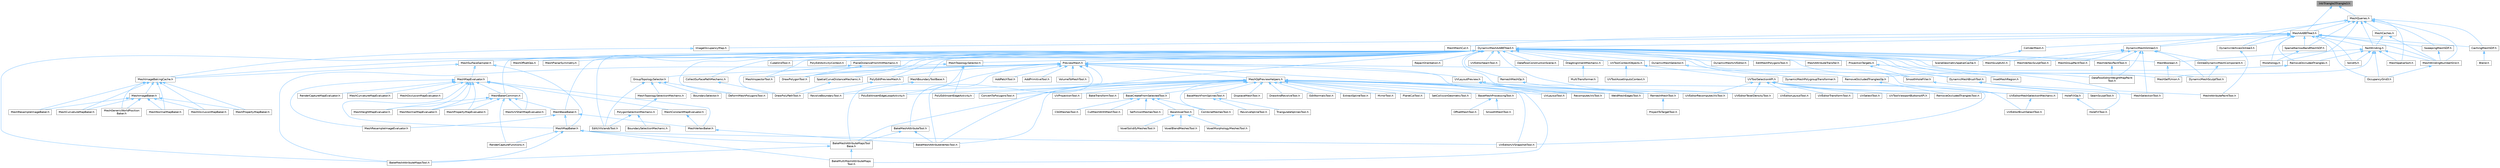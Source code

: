 digraph "IntrTriangle3Triangle3.h"
{
 // INTERACTIVE_SVG=YES
 // LATEX_PDF_SIZE
  bgcolor="transparent";
  edge [fontname=Helvetica,fontsize=10,labelfontname=Helvetica,labelfontsize=10];
  node [fontname=Helvetica,fontsize=10,shape=box,height=0.2,width=0.4];
  Node1 [id="Node000001",label="IntrTriangle3Triangle3.h",height=0.2,width=0.4,color="gray40", fillcolor="grey60", style="filled", fontcolor="black",tooltip=" "];
  Node1 -> Node2 [id="edge1_Node000001_Node000002",dir="back",color="steelblue1",style="solid",tooltip=" "];
  Node2 [id="Node000002",label="MeshAABBTree3.h",height=0.2,width=0.4,color="grey40", fillcolor="white", style="filled",URL="$d8/d90/MeshAABBTree3_8h.html",tooltip=" "];
  Node2 -> Node3 [id="edge2_Node000002_Node000003",dir="back",color="steelblue1",style="solid",tooltip=" "];
  Node3 [id="Node000003",label="CachingMeshSDF.h",height=0.2,width=0.4,color="grey40", fillcolor="white", style="filled",URL="$d3/de9/CachingMeshSDF_8h.html",tooltip=" "];
  Node3 -> Node4 [id="edge3_Node000003_Node000004",dir="back",color="steelblue1",style="solid",tooltip=" "];
  Node4 [id="Node000004",label="Blend.h",height=0.2,width=0.4,color="grey40", fillcolor="white", style="filled",URL="$d4/d80/Blend_8h.html",tooltip=" "];
  Node2 -> Node5 [id="edge4_Node000002_Node000005",dir="back",color="steelblue1",style="solid",tooltip=" "];
  Node5 [id="Node000005",label="ColliderMesh.h",height=0.2,width=0.4,color="grey40", fillcolor="white", style="filled",URL="$d8/d3c/ColliderMesh_8h.html",tooltip=" "];
  Node5 -> Node6 [id="edge5_Node000005_Node000006",dir="back",color="steelblue1",style="solid",tooltip=" "];
  Node6 [id="Node000006",label="SceneGeometrySpatialCache.h",height=0.2,width=0.4,color="grey40", fillcolor="white", style="filled",URL="$d6/d6f/SceneGeometrySpatialCache_8h.html",tooltip=" "];
  Node2 -> Node7 [id="edge6_Node000002_Node000007",dir="back",color="steelblue1",style="solid",tooltip=" "];
  Node7 [id="Node000007",label="DynamicMeshAABBTree3.h",height=0.2,width=0.4,color="grey40", fillcolor="white", style="filled",URL="$d5/d0d/DynamicMeshAABBTree3_8h.html",tooltip=" "];
  Node7 -> Node8 [id="edge7_Node000007_Node000008",dir="back",color="steelblue1",style="solid",tooltip=" "];
  Node8 [id="Node000008",label="BakeMeshAttributeMapsTool.h",height=0.2,width=0.4,color="grey40", fillcolor="white", style="filled",URL="$d8/d14/BakeMeshAttributeMapsTool_8h.html",tooltip=" "];
  Node7 -> Node9 [id="edge8_Node000007_Node000009",dir="back",color="steelblue1",style="solid",tooltip=" "];
  Node9 [id="Node000009",label="BakeMeshAttributeVertexTool.h",height=0.2,width=0.4,color="grey40", fillcolor="white", style="filled",URL="$d6/d76/BakeMeshAttributeVertexTool_8h.html",tooltip=" "];
  Node7 -> Node10 [id="edge9_Node000007_Node000010",dir="back",color="steelblue1",style="solid",tooltip=" "];
  Node10 [id="Node000010",label="CollectSurfacePathMechanic.h",height=0.2,width=0.4,color="grey40", fillcolor="white", style="filled",URL="$d5/dd0/CollectSurfacePathMechanic_8h.html",tooltip=" "];
  Node10 -> Node11 [id="edge10_Node000010_Node000011",dir="back",color="steelblue1",style="solid",tooltip=" "];
  Node11 [id="Node000011",label="DrawPolyPathTool.h",height=0.2,width=0.4,color="grey40", fillcolor="white", style="filled",URL="$dc/d3e/DrawPolyPathTool_8h.html",tooltip=" "];
  Node7 -> Node12 [id="edge11_Node000007_Node000012",dir="back",color="steelblue1",style="solid",tooltip=" "];
  Node12 [id="Node000012",label="CubeGridTool.h",height=0.2,width=0.4,color="grey40", fillcolor="white", style="filled",URL="$d3/d38/CubeGridTool_8h.html",tooltip=" "];
  Node7 -> Node13 [id="edge12_Node000007_Node000013",dir="back",color="steelblue1",style="solid",tooltip=" "];
  Node13 [id="Node000013",label="DataflowConstructionScene.h",height=0.2,width=0.4,color="grey40", fillcolor="white", style="filled",URL="$d7/d24/DataflowConstructionScene_8h.html",tooltip=" "];
  Node7 -> Node14 [id="edge13_Node000007_Node000014",dir="back",color="steelblue1",style="solid",tooltip=" "];
  Node14 [id="Node000014",label="DataflowEditorWeightMapPaint\lTool.h",height=0.2,width=0.4,color="grey40", fillcolor="white", style="filled",URL="$db/d46/DataflowEditorWeightMapPaintTool_8h.html",tooltip=" "];
  Node7 -> Node15 [id="edge14_Node000007_Node000015",dir="back",color="steelblue1",style="solid",tooltip=" "];
  Node15 [id="Node000015",label="DeformMeshPolygonsTool.h",height=0.2,width=0.4,color="grey40", fillcolor="white", style="filled",URL="$db/d72/DeformMeshPolygonsTool_8h.html",tooltip=" "];
  Node7 -> Node16 [id="edge15_Node000007_Node000016",dir="back",color="steelblue1",style="solid",tooltip=" "];
  Node16 [id="Node000016",label="DragAlignmentMechanic.h",height=0.2,width=0.4,color="grey40", fillcolor="white", style="filled",URL="$d1/d74/DragAlignmentMechanic_8h.html",tooltip=" "];
  Node16 -> Node17 [id="edge16_Node000016_Node000017",dir="back",color="steelblue1",style="solid",tooltip=" "];
  Node17 [id="Node000017",label="MultiTransformer.h",height=0.2,width=0.4,color="grey40", fillcolor="white", style="filled",URL="$d1/d6f/MultiTransformer_8h.html",tooltip=" "];
  Node7 -> Node18 [id="edge17_Node000007_Node000018",dir="back",color="steelblue1",style="solid",tooltip=" "];
  Node18 [id="Node000018",label="DrawPolygonTool.h",height=0.2,width=0.4,color="grey40", fillcolor="white", style="filled",URL="$d0/d15/DrawPolygonTool_8h.html",tooltip=" "];
  Node7 -> Node19 [id="edge18_Node000007_Node000019",dir="back",color="steelblue1",style="solid",tooltip=" "];
  Node19 [id="Node000019",label="DynamicMeshBrushTool.h",height=0.2,width=0.4,color="grey40", fillcolor="white", style="filled",URL="$da/d04/DynamicMeshBrushTool_8h.html",tooltip=" "];
  Node19 -> Node20 [id="edge19_Node000019_Node000020",dir="back",color="steelblue1",style="solid",tooltip=" "];
  Node20 [id="Node000020",label="MeshAttributePaintTool.h",height=0.2,width=0.4,color="grey40", fillcolor="white", style="filled",URL="$d3/d29/MeshAttributePaintTool_8h.html",tooltip=" "];
  Node19 -> Node21 [id="edge20_Node000019_Node000021",dir="back",color="steelblue1",style="solid",tooltip=" "];
  Node21 [id="Node000021",label="MeshSelectionTool.h",height=0.2,width=0.4,color="grey40", fillcolor="white", style="filled",URL="$d8/d80/MeshSelectionTool_8h.html",tooltip=" "];
  Node19 -> Node22 [id="edge21_Node000019_Node000022",dir="back",color="steelblue1",style="solid",tooltip=" "];
  Node22 [id="Node000022",label="SeamSculptTool.h",height=0.2,width=0.4,color="grey40", fillcolor="white", style="filled",URL="$d1/d31/SeamSculptTool_8h.html",tooltip=" "];
  Node7 -> Node23 [id="edge22_Node000007_Node000023",dir="back",color="steelblue1",style="solid",tooltip=" "];
  Node23 [id="Node000023",label="DynamicMeshSculptTool.h",height=0.2,width=0.4,color="grey40", fillcolor="white", style="filled",URL="$d6/d16/DynamicMeshSculptTool_8h.html",tooltip=" "];
  Node7 -> Node24 [id="edge23_Node000007_Node000024",dir="back",color="steelblue1",style="solid",tooltip=" "];
  Node24 [id="Node000024",label="DynamicMeshSelector.h",height=0.2,width=0.4,color="grey40", fillcolor="white", style="filled",URL="$dc/d01/DynamicMeshSelector_8h.html",tooltip=" "];
  Node24 -> Node25 [id="edge24_Node000024_Node000025",dir="back",color="steelblue1",style="solid",tooltip=" "];
  Node25 [id="Node000025",label="DynamicMeshPolygroupTransformer.h",height=0.2,width=0.4,color="grey40", fillcolor="white", style="filled",URL="$dc/db2/DynamicMeshPolygroupTransformer_8h.html",tooltip=" "];
  Node7 -> Node26 [id="edge25_Node000007_Node000026",dir="back",color="steelblue1",style="solid",tooltip=" "];
  Node26 [id="Node000026",label="DynamicMeshUVEditor.h",height=0.2,width=0.4,color="grey40", fillcolor="white", style="filled",URL="$d9/d1e/DynamicMeshUVEditor_8h.html",tooltip=" "];
  Node7 -> Node27 [id="edge26_Node000007_Node000027",dir="back",color="steelblue1",style="solid",tooltip=" "];
  Node27 [id="Node000027",label="EditMeshPolygonsTool.h",height=0.2,width=0.4,color="grey40", fillcolor="white", style="filled",URL="$d5/d72/EditMeshPolygonsTool_8h.html",tooltip=" "];
  Node7 -> Node28 [id="edge27_Node000007_Node000028",dir="back",color="steelblue1",style="solid",tooltip=" "];
  Node28 [id="Node000028",label="EditUVIslandsTool.h",height=0.2,width=0.4,color="grey40", fillcolor="white", style="filled",URL="$d0/de4/EditUVIslandsTool_8h.html",tooltip=" "];
  Node7 -> Node29 [id="edge28_Node000007_Node000029",dir="back",color="steelblue1",style="solid",tooltip=" "];
  Node29 [id="Node000029",label="HoleFillTool.h",height=0.2,width=0.4,color="grey40", fillcolor="white", style="filled",URL="$da/d02/HoleFillTool_8h.html",tooltip=" "];
  Node7 -> Node30 [id="edge29_Node000007_Node000030",dir="back",color="steelblue1",style="solid",tooltip=" "];
  Node30 [id="Node000030",label="MeshAttributeTransfer.h",height=0.2,width=0.4,color="grey40", fillcolor="white", style="filled",URL="$dc/d1c/MeshAttributeTransfer_8h.html",tooltip=" "];
  Node7 -> Node31 [id="edge30_Node000007_Node000031",dir="back",color="steelblue1",style="solid",tooltip=" "];
  Node31 [id="Node000031",label="MeshBakerCommon.h",height=0.2,width=0.4,color="grey40", fillcolor="white", style="filled",URL="$d9/d92/MeshBakerCommon_8h.html",tooltip=" "];
  Node31 -> Node32 [id="edge31_Node000031_Node000032",dir="back",color="steelblue1",style="solid",tooltip=" "];
  Node32 [id="Node000032",label="MeshBaseBaker.h",height=0.2,width=0.4,color="grey40", fillcolor="white", style="filled",URL="$d7/ddc/MeshBaseBaker_8h.html",tooltip=" "];
  Node32 -> Node33 [id="edge32_Node000032_Node000033",dir="back",color="steelblue1",style="solid",tooltip=" "];
  Node33 [id="Node000033",label="MeshMapBaker.h",height=0.2,width=0.4,color="grey40", fillcolor="white", style="filled",URL="$d5/d05/MeshMapBaker_8h.html",tooltip=" "];
  Node33 -> Node8 [id="edge33_Node000033_Node000008",dir="back",color="steelblue1",style="solid",tooltip=" "];
  Node33 -> Node34 [id="edge34_Node000033_Node000034",dir="back",color="steelblue1",style="solid",tooltip=" "];
  Node34 [id="Node000034",label="BakeMeshAttributeMapsTool\lBase.h",height=0.2,width=0.4,color="grey40", fillcolor="white", style="filled",URL="$dc/d68/BakeMeshAttributeMapsToolBase_8h.html",tooltip=" "];
  Node34 -> Node8 [id="edge35_Node000034_Node000008",dir="back",color="steelblue1",style="solid",tooltip=" "];
  Node34 -> Node35 [id="edge36_Node000034_Node000035",dir="back",color="steelblue1",style="solid",tooltip=" "];
  Node35 [id="Node000035",label="BakeMultiMeshAttributeMaps\lTool.h",height=0.2,width=0.4,color="grey40", fillcolor="white", style="filled",URL="$d7/d65/BakeMultiMeshAttributeMapsTool_8h.html",tooltip=" "];
  Node33 -> Node35 [id="edge37_Node000033_Node000035",dir="back",color="steelblue1",style="solid",tooltip=" "];
  Node33 -> Node36 [id="edge38_Node000033_Node000036",dir="back",color="steelblue1",style="solid",tooltip=" "];
  Node36 [id="Node000036",label="RenderCaptureFunctions.h",height=0.2,width=0.4,color="grey40", fillcolor="white", style="filled",URL="$d3/dc6/RenderCaptureFunctions_8h.html",tooltip=" "];
  Node33 -> Node37 [id="edge39_Node000033_Node000037",dir="back",color="steelblue1",style="solid",tooltip=" "];
  Node37 [id="Node000037",label="UVEditorUVSnapshotTool.h",height=0.2,width=0.4,color="grey40", fillcolor="white", style="filled",URL="$d4/dd6/UVEditorUVSnapshotTool_8h.html",tooltip=" "];
  Node32 -> Node38 [id="edge40_Node000032_Node000038",dir="back",color="steelblue1",style="solid",tooltip=" "];
  Node38 [id="Node000038",label="MeshResampleImageEvaluator.h",height=0.2,width=0.4,color="grey40", fillcolor="white", style="filled",URL="$df/de3/MeshResampleImageEvaluator_8h.html",tooltip=" "];
  Node32 -> Node39 [id="edge41_Node000032_Node000039",dir="back",color="steelblue1",style="solid",tooltip=" "];
  Node39 [id="Node000039",label="MeshVertexBaker.h",height=0.2,width=0.4,color="grey40", fillcolor="white", style="filled",URL="$df/d96/MeshVertexBaker_8h.html",tooltip=" "];
  Node39 -> Node9 [id="edge42_Node000039_Node000009",dir="back",color="steelblue1",style="solid",tooltip=" "];
  Node31 -> Node40 [id="edge43_Node000031_Node000040",dir="back",color="steelblue1",style="solid",tooltip=" "];
  Node40 [id="Node000040",label="MeshHeightMapEvaluator.h",height=0.2,width=0.4,color="grey40", fillcolor="white", style="filled",URL="$df/d45/MeshHeightMapEvaluator_8h.html",tooltip=" "];
  Node31 -> Node41 [id="edge44_Node000031_Node000041",dir="back",color="steelblue1",style="solid",tooltip=" "];
  Node41 [id="Node000041",label="MeshNormalMapEvaluator.h",height=0.2,width=0.4,color="grey40", fillcolor="white", style="filled",URL="$da/d03/MeshNormalMapEvaluator_8h.html",tooltip=" "];
  Node31 -> Node42 [id="edge45_Node000031_Node000042",dir="back",color="steelblue1",style="solid",tooltip=" "];
  Node42 [id="Node000042",label="MeshPropertyMapEvaluator.h",height=0.2,width=0.4,color="grey40", fillcolor="white", style="filled",URL="$d5/d6f/MeshPropertyMapEvaluator_8h.html",tooltip=" "];
  Node31 -> Node43 [id="edge46_Node000031_Node000043",dir="back",color="steelblue1",style="solid",tooltip=" "];
  Node43 [id="Node000043",label="MeshUVShellMapEvaluator.h",height=0.2,width=0.4,color="grey40", fillcolor="white", style="filled",URL="$da/d27/MeshUVShellMapEvaluator_8h.html",tooltip=" "];
  Node31 -> Node36 [id="edge47_Node000031_Node000036",dir="back",color="steelblue1",style="solid",tooltip=" "];
  Node7 -> Node32 [id="edge48_Node000007_Node000032",dir="back",color="steelblue1",style="solid",tooltip=" "];
  Node7 -> Node44 [id="edge49_Node000007_Node000044",dir="back",color="steelblue1",style="solid",tooltip=" "];
  Node44 [id="Node000044",label="MeshBoolean.h",height=0.2,width=0.4,color="grey40", fillcolor="white", style="filled",URL="$dc/d24/MeshBoolean_8h.html",tooltip=" "];
  Node44 -> Node45 [id="edge50_Node000044_Node000045",dir="back",color="steelblue1",style="solid",tooltip=" "];
  Node45 [id="Node000045",label="MeshSelfUnion.h",height=0.2,width=0.4,color="grey40", fillcolor="white", style="filled",URL="$d0/d5f/MeshSelfUnion_8h.html",tooltip=" "];
  Node7 -> Node46 [id="edge51_Node000007_Node000046",dir="back",color="steelblue1",style="solid",tooltip=" "];
  Node46 [id="Node000046",label="MeshBoundaryToolBase.h",height=0.2,width=0.4,color="grey40", fillcolor="white", style="filled",URL="$dd/da3/MeshBoundaryToolBase_8h.html",tooltip=" "];
  Node46 -> Node47 [id="edge52_Node000046_Node000047",dir="back",color="steelblue1",style="solid",tooltip=" "];
  Node47 [id="Node000047",label="RevolveBoundaryTool.h",height=0.2,width=0.4,color="grey40", fillcolor="white", style="filled",URL="$da/dce/RevolveBoundaryTool_8h.html",tooltip=" "];
  Node7 -> Node48 [id="edge53_Node000007_Node000048",dir="back",color="steelblue1",style="solid",tooltip=" "];
  Node48 [id="Node000048",label="MeshGroupPaintTool.h",height=0.2,width=0.4,color="grey40", fillcolor="white", style="filled",URL="$dd/d04/MeshGroupPaintTool_8h.html",tooltip=" "];
  Node7 -> Node49 [id="edge54_Node000007_Node000049",dir="back",color="steelblue1",style="solid",tooltip=" "];
  Node49 [id="Node000049",label="MeshImageBakingCache.h",height=0.2,width=0.4,color="grey40", fillcolor="white", style="filled",URL="$dd/d09/MeshImageBakingCache_8h.html",tooltip=" "];
  Node49 -> Node50 [id="edge55_Node000049_Node000050",dir="back",color="steelblue1",style="solid",tooltip=" "];
  Node50 [id="Node000050",label="MeshCurvatureMapBaker.h",height=0.2,width=0.4,color="grey40", fillcolor="white", style="filled",URL="$d8/ddd/MeshCurvatureMapBaker_8h.html",tooltip=" "];
  Node49 -> Node51 [id="edge56_Node000049_Node000051",dir="back",color="steelblue1",style="solid",tooltip=" "];
  Node51 [id="Node000051",label="MeshGenericWorldPosition\lBaker.h",height=0.2,width=0.4,color="grey40", fillcolor="white", style="filled",URL="$df/d9a/MeshGenericWorldPositionBaker_8h.html",tooltip=" "];
  Node49 -> Node52 [id="edge57_Node000049_Node000052",dir="back",color="steelblue1",style="solid",tooltip=" "];
  Node52 [id="Node000052",label="MeshImageBaker.h",height=0.2,width=0.4,color="grey40", fillcolor="white", style="filled",URL="$df/d35/MeshImageBaker_8h.html",tooltip=" "];
  Node52 -> Node50 [id="edge58_Node000052_Node000050",dir="back",color="steelblue1",style="solid",tooltip=" "];
  Node52 -> Node51 [id="edge59_Node000052_Node000051",dir="back",color="steelblue1",style="solid",tooltip=" "];
  Node52 -> Node53 [id="edge60_Node000052_Node000053",dir="back",color="steelblue1",style="solid",tooltip=" "];
  Node53 [id="Node000053",label="MeshNormalMapBaker.h",height=0.2,width=0.4,color="grey40", fillcolor="white", style="filled",URL="$d5/dff/MeshNormalMapBaker_8h.html",tooltip=" "];
  Node52 -> Node54 [id="edge61_Node000052_Node000054",dir="back",color="steelblue1",style="solid",tooltip=" "];
  Node54 [id="Node000054",label="MeshOcclusionMapBaker.h",height=0.2,width=0.4,color="grey40", fillcolor="white", style="filled",URL="$dd/d77/MeshOcclusionMapBaker_8h.html",tooltip=" "];
  Node52 -> Node55 [id="edge62_Node000052_Node000055",dir="back",color="steelblue1",style="solid",tooltip=" "];
  Node55 [id="Node000055",label="MeshPropertyMapBaker.h",height=0.2,width=0.4,color="grey40", fillcolor="white", style="filled",URL="$d1/dcf/MeshPropertyMapBaker_8h.html",tooltip=" "];
  Node52 -> Node56 [id="edge63_Node000052_Node000056",dir="back",color="steelblue1",style="solid",tooltip=" "];
  Node56 [id="Node000056",label="MeshResampleImageBaker.h",height=0.2,width=0.4,color="grey40", fillcolor="white", style="filled",URL="$d4/d00/MeshResampleImageBaker_8h.html",tooltip=" "];
  Node49 -> Node53 [id="edge64_Node000049_Node000053",dir="back",color="steelblue1",style="solid",tooltip=" "];
  Node49 -> Node54 [id="edge65_Node000049_Node000054",dir="back",color="steelblue1",style="solid",tooltip=" "];
  Node49 -> Node55 [id="edge66_Node000049_Node000055",dir="back",color="steelblue1",style="solid",tooltip=" "];
  Node49 -> Node56 [id="edge67_Node000049_Node000056",dir="back",color="steelblue1",style="solid",tooltip=" "];
  Node7 -> Node57 [id="edge68_Node000007_Node000057",dir="back",color="steelblue1",style="solid",tooltip=" "];
  Node57 [id="Node000057",label="MeshInspectorTool.h",height=0.2,width=0.4,color="grey40", fillcolor="white", style="filled",URL="$de/da1/MeshInspectorTool_8h.html",tooltip=" "];
  Node7 -> Node58 [id="edge69_Node000007_Node000058",dir="back",color="steelblue1",style="solid",tooltip=" "];
  Node58 [id="Node000058",label="MeshOffsetOps.h",height=0.2,width=0.4,color="grey40", fillcolor="white", style="filled",URL="$da/d6c/MeshOffsetOps_8h.html",tooltip=" "];
  Node7 -> Node59 [id="edge70_Node000007_Node000059",dir="back",color="steelblue1",style="solid",tooltip=" "];
  Node59 [id="Node000059",label="MeshPlanarSymmetry.h",height=0.2,width=0.4,color="grey40", fillcolor="white", style="filled",URL="$d7/d1d/MeshPlanarSymmetry_8h.html",tooltip=" "];
  Node7 -> Node60 [id="edge71_Node000007_Node000060",dir="back",color="steelblue1",style="solid",tooltip=" "];
  Node60 [id="Node000060",label="MeshSculptUtil.h",height=0.2,width=0.4,color="grey40", fillcolor="white", style="filled",URL="$dc/de1/MeshSculptUtil_8h.html",tooltip=" "];
  Node7 -> Node45 [id="edge72_Node000007_Node000045",dir="back",color="steelblue1",style="solid",tooltip=" "];
  Node7 -> Node61 [id="edge73_Node000007_Node000061",dir="back",color="steelblue1",style="solid",tooltip=" "];
  Node61 [id="Node000061",label="MeshSurfaceSampler.h",height=0.2,width=0.4,color="grey40", fillcolor="white", style="filled",URL="$de/d0c/MeshSurfaceSampler_8h.html",tooltip=" "];
  Node61 -> Node49 [id="edge74_Node000061_Node000049",dir="back",color="steelblue1",style="solid",tooltip=" "];
  Node61 -> Node33 [id="edge75_Node000061_Node000033",dir="back",color="steelblue1",style="solid",tooltip=" "];
  Node61 -> Node62 [id="edge76_Node000061_Node000062",dir="back",color="steelblue1",style="solid",tooltip=" "];
  Node62 [id="Node000062",label="MeshMapEvaluator.h",height=0.2,width=0.4,color="grey40", fillcolor="white", style="filled",URL="$d1/d1f/MeshMapEvaluator_8h.html",tooltip=" "];
  Node62 -> Node31 [id="edge77_Node000062_Node000031",dir="back",color="steelblue1",style="solid",tooltip=" "];
  Node62 -> Node63 [id="edge78_Node000062_Node000063",dir="back",color="steelblue1",style="solid",tooltip=" "];
  Node63 [id="Node000063",label="MeshConstantMapEvaluator.h",height=0.2,width=0.4,color="grey40", fillcolor="white", style="filled",URL="$dd/dfb/MeshConstantMapEvaluator_8h.html",tooltip=" "];
  Node63 -> Node39 [id="edge79_Node000063_Node000039",dir="back",color="steelblue1",style="solid",tooltip=" "];
  Node62 -> Node64 [id="edge80_Node000062_Node000064",dir="back",color="steelblue1",style="solid",tooltip=" "];
  Node64 [id="Node000064",label="MeshCurvatureMapEvaluator.h",height=0.2,width=0.4,color="grey40", fillcolor="white", style="filled",URL="$d6/dc0/MeshCurvatureMapEvaluator_8h.html",tooltip=" "];
  Node62 -> Node40 [id="edge81_Node000062_Node000040",dir="back",color="steelblue1",style="solid",tooltip=" "];
  Node62 -> Node33 [id="edge82_Node000062_Node000033",dir="back",color="steelblue1",style="solid",tooltip=" "];
  Node62 -> Node41 [id="edge83_Node000062_Node000041",dir="back",color="steelblue1",style="solid",tooltip=" "];
  Node62 -> Node65 [id="edge84_Node000062_Node000065",dir="back",color="steelblue1",style="solid",tooltip=" "];
  Node65 [id="Node000065",label="MeshOcclusionMapEvaluator.h",height=0.2,width=0.4,color="grey40", fillcolor="white", style="filled",URL="$d5/dc2/MeshOcclusionMapEvaluator_8h.html",tooltip=" "];
  Node62 -> Node42 [id="edge85_Node000062_Node000042",dir="back",color="steelblue1",style="solid",tooltip=" "];
  Node62 -> Node38 [id="edge86_Node000062_Node000038",dir="back",color="steelblue1",style="solid",tooltip=" "];
  Node62 -> Node43 [id="edge87_Node000062_Node000043",dir="back",color="steelblue1",style="solid",tooltip=" "];
  Node62 -> Node39 [id="edge88_Node000062_Node000039",dir="back",color="steelblue1",style="solid",tooltip=" "];
  Node62 -> Node66 [id="edge89_Node000062_Node000066",dir="back",color="steelblue1",style="solid",tooltip=" "];
  Node66 [id="Node000066",label="RenderCaptureMapEvaluator.h",height=0.2,width=0.4,color="grey40", fillcolor="white", style="filled",URL="$d0/d5c/RenderCaptureMapEvaluator_8h.html",tooltip=" "];
  Node7 -> Node67 [id="edge90_Node000007_Node000067",dir="back",color="steelblue1",style="solid",tooltip=" "];
  Node67 [id="Node000067",label="MeshTopologySelector.h",height=0.2,width=0.4,color="grey40", fillcolor="white", style="filled",URL="$d1/db0/MeshTopologySelector_8h.html",tooltip=" "];
  Node67 -> Node68 [id="edge91_Node000067_Node000068",dir="back",color="steelblue1",style="solid",tooltip=" "];
  Node68 [id="Node000068",label="GroupTopologySelector.h",height=0.2,width=0.4,color="grey40", fillcolor="white", style="filled",URL="$dc/dfe/GroupTopologySelector_8h.html",tooltip=" "];
  Node68 -> Node69 [id="edge92_Node000068_Node000069",dir="back",color="steelblue1",style="solid",tooltip=" "];
  Node69 [id="Node000069",label="BoundarySelector.h",height=0.2,width=0.4,color="grey40", fillcolor="white", style="filled",URL="$db/dc2/BoundarySelector_8h.html",tooltip=" "];
  Node68 -> Node15 [id="edge93_Node000068_Node000015",dir="back",color="steelblue1",style="solid",tooltip=" "];
  Node68 -> Node28 [id="edge94_Node000068_Node000028",dir="back",color="steelblue1",style="solid",tooltip=" "];
  Node68 -> Node70 [id="edge95_Node000068_Node000070",dir="back",color="steelblue1",style="solid",tooltip=" "];
  Node70 [id="Node000070",label="MeshTopologySelectionMechanic.h",height=0.2,width=0.4,color="grey40", fillcolor="white", style="filled",URL="$d5/d15/MeshTopologySelectionMechanic_8h.html",tooltip=" "];
  Node70 -> Node71 [id="edge96_Node000070_Node000071",dir="back",color="steelblue1",style="solid",tooltip=" "];
  Node71 [id="Node000071",label="PolygonSelectionMechanic.h",height=0.2,width=0.4,color="grey40", fillcolor="white", style="filled",URL="$da/dff/PolygonSelectionMechanic_8h.html",tooltip=" "];
  Node71 -> Node72 [id="edge97_Node000071_Node000072",dir="back",color="steelblue1",style="solid",tooltip=" "];
  Node72 [id="Node000072",label="BoundarySelectionMechanic.h",height=0.2,width=0.4,color="grey40", fillcolor="white", style="filled",URL="$d8/dd6/BoundarySelectionMechanic_8h.html",tooltip=" "];
  Node71 -> Node28 [id="edge98_Node000071_Node000028",dir="back",color="steelblue1",style="solid",tooltip=" "];
  Node67 -> Node73 [id="edge99_Node000067_Node000073",dir="back",color="steelblue1",style="solid",tooltip=" "];
  Node73 [id="Node000073",label="PolyEditInsertEdgeActivity.h",height=0.2,width=0.4,color="grey40", fillcolor="white", style="filled",URL="$d1/d26/PolyEditInsertEdgeActivity_8h.html",tooltip=" "];
  Node67 -> Node74 [id="edge100_Node000067_Node000074",dir="back",color="steelblue1",style="solid",tooltip=" "];
  Node74 [id="Node000074",label="PolyEditInsertEdgeLoopActivity.h",height=0.2,width=0.4,color="grey40", fillcolor="white", style="filled",URL="$d5/d37/PolyEditInsertEdgeLoopActivity_8h.html",tooltip=" "];
  Node7 -> Node75 [id="edge101_Node000007_Node000075",dir="back",color="steelblue1",style="solid",tooltip=" "];
  Node75 [id="Node000075",label="MeshVertexPaintTool.h",height=0.2,width=0.4,color="grey40", fillcolor="white", style="filled",URL="$db/d74/MeshVertexPaintTool_8h.html",tooltip=" "];
  Node75 -> Node14 [id="edge102_Node000075_Node000014",dir="back",color="steelblue1",style="solid",tooltip=" "];
  Node7 -> Node76 [id="edge103_Node000007_Node000076",dir="back",color="steelblue1",style="solid",tooltip=" "];
  Node76 [id="Node000076",label="MeshVertexSculptTool.h",height=0.2,width=0.4,color="grey40", fillcolor="white", style="filled",URL="$dc/da6/MeshVertexSculptTool_8h.html",tooltip=" "];
  Node7 -> Node77 [id="edge104_Node000007_Node000077",dir="back",color="steelblue1",style="solid",tooltip=" "];
  Node77 [id="Node000077",label="PlaneDistanceFromHitMechanic.h",height=0.2,width=0.4,color="grey40", fillcolor="white", style="filled",URL="$dc/dea/PlaneDistanceFromHitMechanic_8h.html",tooltip=" "];
  Node77 -> Node11 [id="edge105_Node000077_Node000011",dir="back",color="steelblue1",style="solid",tooltip=" "];
  Node77 -> Node18 [id="edge106_Node000077_Node000018",dir="back",color="steelblue1",style="solid",tooltip=" "];
  Node7 -> Node78 [id="edge107_Node000007_Node000078",dir="back",color="steelblue1",style="solid",tooltip=" "];
  Node78 [id="Node000078",label="PolyEditActivityContext.h",height=0.2,width=0.4,color="grey40", fillcolor="white", style="filled",URL="$d8/d66/PolyEditActivityContext_8h.html",tooltip=" "];
  Node7 -> Node79 [id="edge108_Node000007_Node000079",dir="back",color="steelblue1",style="solid",tooltip=" "];
  Node79 [id="Node000079",label="PolyEditPreviewMesh.h",height=0.2,width=0.4,color="grey40", fillcolor="white", style="filled",URL="$d2/de8/PolyEditPreviewMesh_8h.html",tooltip=" "];
  Node79 -> Node11 [id="edge109_Node000079_Node000011",dir="back",color="steelblue1",style="solid",tooltip=" "];
  Node7 -> Node80 [id="edge110_Node000007_Node000080",dir="back",color="steelblue1",style="solid",tooltip=" "];
  Node80 [id="Node000080",label="PreviewMesh.h",height=0.2,width=0.4,color="grey40", fillcolor="white", style="filled",URL="$d6/d30/PreviewMesh_8h.html",tooltip=" "];
  Node80 -> Node81 [id="edge111_Node000080_Node000081",dir="back",color="steelblue1",style="solid",tooltip=" "];
  Node81 [id="Node000081",label="AddPatchTool.h",height=0.2,width=0.4,color="grey40", fillcolor="white", style="filled",URL="$d5/deb/AddPatchTool_8h.html",tooltip=" "];
  Node80 -> Node82 [id="edge112_Node000080_Node000082",dir="back",color="steelblue1",style="solid",tooltip=" "];
  Node82 [id="Node000082",label="AddPrimitiveTool.h",height=0.2,width=0.4,color="grey40", fillcolor="white", style="filled",URL="$d5/dbf/AddPrimitiveTool_8h.html",tooltip=" "];
  Node80 -> Node8 [id="edge113_Node000080_Node000008",dir="back",color="steelblue1",style="solid",tooltip=" "];
  Node80 -> Node34 [id="edge114_Node000080_Node000034",dir="back",color="steelblue1",style="solid",tooltip=" "];
  Node80 -> Node83 [id="edge115_Node000080_Node000083",dir="back",color="steelblue1",style="solid",tooltip=" "];
  Node83 [id="Node000083",label="BakeMeshAttributeTool.h",height=0.2,width=0.4,color="grey40", fillcolor="white", style="filled",URL="$d0/d82/BakeMeshAttributeTool_8h.html",tooltip=" "];
  Node83 -> Node34 [id="edge116_Node000083_Node000034",dir="back",color="steelblue1",style="solid",tooltip=" "];
  Node83 -> Node9 [id="edge117_Node000083_Node000009",dir="back",color="steelblue1",style="solid",tooltip=" "];
  Node80 -> Node9 [id="edge118_Node000080_Node000009",dir="back",color="steelblue1",style="solid",tooltip=" "];
  Node80 -> Node35 [id="edge119_Node000080_Node000035",dir="back",color="steelblue1",style="solid",tooltip=" "];
  Node80 -> Node84 [id="edge120_Node000080_Node000084",dir="back",color="steelblue1",style="solid",tooltip=" "];
  Node84 [id="Node000084",label="ConvertToPolygonsTool.h",height=0.2,width=0.4,color="grey40", fillcolor="white", style="filled",URL="$d7/d5a/ConvertToPolygonsTool_8h.html",tooltip=" "];
  Node80 -> Node18 [id="edge121_Node000080_Node000018",dir="back",color="steelblue1",style="solid",tooltip=" "];
  Node80 -> Node19 [id="edge122_Node000080_Node000019",dir="back",color="steelblue1",style="solid",tooltip=" "];
  Node80 -> Node57 [id="edge123_Node000080_Node000057",dir="back",color="steelblue1",style="solid",tooltip=" "];
  Node80 -> Node85 [id="edge124_Node000080_Node000085",dir="back",color="steelblue1",style="solid",tooltip=" "];
  Node85 [id="Node000085",label="MeshOpPreviewHelpers.h",height=0.2,width=0.4,color="grey40", fillcolor="white", style="filled",URL="$de/d33/MeshOpPreviewHelpers_8h.html",tooltip=" "];
  Node85 -> Node34 [id="edge125_Node000085_Node000034",dir="back",color="steelblue1",style="solid",tooltip=" "];
  Node85 -> Node9 [id="edge126_Node000085_Node000009",dir="back",color="steelblue1",style="solid",tooltip=" "];
  Node85 -> Node86 [id="edge127_Node000085_Node000086",dir="back",color="steelblue1",style="solid",tooltip=" "];
  Node86 [id="Node000086",label="BakeTransformTool.h",height=0.2,width=0.4,color="grey40", fillcolor="white", style="filled",URL="$dc/d39/BakeTransformTool_8h.html",tooltip=" "];
  Node85 -> Node87 [id="edge128_Node000085_Node000087",dir="back",color="steelblue1",style="solid",tooltip=" "];
  Node87 [id="Node000087",label="BaseCreateFromSelectedTool.h",height=0.2,width=0.4,color="grey40", fillcolor="white", style="filled",URL="$de/dc7/BaseCreateFromSelectedTool_8h.html",tooltip=" "];
  Node87 -> Node88 [id="edge129_Node000087_Node000088",dir="back",color="steelblue1",style="solid",tooltip=" "];
  Node88 [id="Node000088",label="BaseVoxelTool.h",height=0.2,width=0.4,color="grey40", fillcolor="white", style="filled",URL="$db/d63/BaseVoxelTool_8h.html",tooltip=" "];
  Node88 -> Node89 [id="edge130_Node000088_Node000089",dir="back",color="steelblue1",style="solid",tooltip=" "];
  Node89 [id="Node000089",label="VoxelBlendMeshesTool.h",height=0.2,width=0.4,color="grey40", fillcolor="white", style="filled",URL="$da/d0e/VoxelBlendMeshesTool_8h.html",tooltip=" "];
  Node88 -> Node90 [id="edge131_Node000088_Node000090",dir="back",color="steelblue1",style="solid",tooltip=" "];
  Node90 [id="Node000090",label="VoxelMorphologyMeshesTool.h",height=0.2,width=0.4,color="grey40", fillcolor="white", style="filled",URL="$dc/d30/VoxelMorphologyMeshesTool_8h.html",tooltip=" "];
  Node88 -> Node91 [id="edge132_Node000088_Node000091",dir="back",color="steelblue1",style="solid",tooltip=" "];
  Node91 [id="Node000091",label="VoxelSolidifyMeshesTool.h",height=0.2,width=0.4,color="grey40", fillcolor="white", style="filled",URL="$de/da2/VoxelSolidifyMeshesTool_8h.html",tooltip=" "];
  Node87 -> Node92 [id="edge133_Node000087_Node000092",dir="back",color="steelblue1",style="solid",tooltip=" "];
  Node92 [id="Node000092",label="CSGMeshesTool.h",height=0.2,width=0.4,color="grey40", fillcolor="white", style="filled",URL="$db/dd1/CSGMeshesTool_8h.html",tooltip=" "];
  Node87 -> Node93 [id="edge134_Node000087_Node000093",dir="back",color="steelblue1",style="solid",tooltip=" "];
  Node93 [id="Node000093",label="CombineMeshesTool.h",height=0.2,width=0.4,color="grey40", fillcolor="white", style="filled",URL="$dd/da3/CombineMeshesTool_8h.html",tooltip=" "];
  Node87 -> Node94 [id="edge135_Node000087_Node000094",dir="back",color="steelblue1",style="solid",tooltip=" "];
  Node94 [id="Node000094",label="CutMeshWithMeshTool.h",height=0.2,width=0.4,color="grey40", fillcolor="white", style="filled",URL="$d2/d2c/CutMeshWithMeshTool_8h.html",tooltip=" "];
  Node87 -> Node95 [id="edge136_Node000087_Node000095",dir="back",color="steelblue1",style="solid",tooltip=" "];
  Node95 [id="Node000095",label="SelfUnionMeshesTool.h",height=0.2,width=0.4,color="grey40", fillcolor="white", style="filled",URL="$dc/dad/SelfUnionMeshesTool_8h.html",tooltip=" "];
  Node85 -> Node96 [id="edge137_Node000085_Node000096",dir="back",color="steelblue1",style="solid",tooltip=" "];
  Node96 [id="Node000096",label="BaseMeshFromSplinesTool.h",height=0.2,width=0.4,color="grey40", fillcolor="white", style="filled",URL="$da/d31/BaseMeshFromSplinesTool_8h.html",tooltip=" "];
  Node96 -> Node97 [id="edge138_Node000096_Node000097",dir="back",color="steelblue1",style="solid",tooltip=" "];
  Node97 [id="Node000097",label="RevolveSplineTool.h",height=0.2,width=0.4,color="grey40", fillcolor="white", style="filled",URL="$d3/d36/RevolveSplineTool_8h.html",tooltip=" "];
  Node96 -> Node98 [id="edge139_Node000096_Node000098",dir="back",color="steelblue1",style="solid",tooltip=" "];
  Node98 [id="Node000098",label="TriangulateSplinesTool.h",height=0.2,width=0.4,color="grey40", fillcolor="white", style="filled",URL="$d9/de6/TriangulateSplinesTool_8h.html",tooltip=" "];
  Node85 -> Node99 [id="edge140_Node000085_Node000099",dir="back",color="steelblue1",style="solid",tooltip=" "];
  Node99 [id="Node000099",label="BaseMeshProcessingTool.h",height=0.2,width=0.4,color="grey40", fillcolor="white", style="filled",URL="$d4/d77/BaseMeshProcessingTool_8h.html",tooltip=" "];
  Node99 -> Node100 [id="edge141_Node000099_Node000100",dir="back",color="steelblue1",style="solid",tooltip=" "];
  Node100 [id="Node000100",label="OffsetMeshTool.h",height=0.2,width=0.4,color="grey40", fillcolor="white", style="filled",URL="$da/d01/OffsetMeshTool_8h.html",tooltip=" "];
  Node99 -> Node101 [id="edge142_Node000099_Node000101",dir="back",color="steelblue1",style="solid",tooltip=" "];
  Node101 [id="Node000101",label="SmoothMeshTool.h",height=0.2,width=0.4,color="grey40", fillcolor="white", style="filled",URL="$da/da9/SmoothMeshTool_8h.html",tooltip=" "];
  Node85 -> Node93 [id="edge143_Node000085_Node000093",dir="back",color="steelblue1",style="solid",tooltip=" "];
  Node85 -> Node84 [id="edge144_Node000085_Node000084",dir="back",color="steelblue1",style="solid",tooltip=" "];
  Node85 -> Node102 [id="edge145_Node000085_Node000102",dir="back",color="steelblue1",style="solid",tooltip=" "];
  Node102 [id="Node000102",label="DisplaceMeshTool.h",height=0.2,width=0.4,color="grey40", fillcolor="white", style="filled",URL="$da/d28/DisplaceMeshTool_8h.html",tooltip=" "];
  Node85 -> Node103 [id="edge146_Node000085_Node000103",dir="back",color="steelblue1",style="solid",tooltip=" "];
  Node103 [id="Node000103",label="DrawAndRevolveTool.h",height=0.2,width=0.4,color="grey40", fillcolor="white", style="filled",URL="$d8/d06/DrawAndRevolveTool_8h.html",tooltip=" "];
  Node85 -> Node104 [id="edge147_Node000085_Node000104",dir="back",color="steelblue1",style="solid",tooltip=" "];
  Node104 [id="Node000104",label="EditNormalsTool.h",height=0.2,width=0.4,color="grey40", fillcolor="white", style="filled",URL="$de/d53/EditNormalsTool_8h.html",tooltip=" "];
  Node85 -> Node105 [id="edge148_Node000085_Node000105",dir="back",color="steelblue1",style="solid",tooltip=" "];
  Node105 [id="Node000105",label="ExtractSplineTool.h",height=0.2,width=0.4,color="grey40", fillcolor="white", style="filled",URL="$d3/d4d/ExtractSplineTool_8h.html",tooltip=" "];
  Node85 -> Node106 [id="edge149_Node000085_Node000106",dir="back",color="steelblue1",style="solid",tooltip=" "];
  Node106 [id="Node000106",label="MirrorTool.h",height=0.2,width=0.4,color="grey40", fillcolor="white", style="filled",URL="$d3/dc9/MirrorTool_8h.html",tooltip=" "];
  Node85 -> Node107 [id="edge150_Node000085_Node000107",dir="back",color="steelblue1",style="solid",tooltip=" "];
  Node107 [id="Node000107",label="PlaneCutTool.h",height=0.2,width=0.4,color="grey40", fillcolor="white", style="filled",URL="$dd/def/PlaneCutTool_8h.html",tooltip=" "];
  Node85 -> Node73 [id="edge151_Node000085_Node000073",dir="back",color="steelblue1",style="solid",tooltip=" "];
  Node85 -> Node74 [id="edge152_Node000085_Node000074",dir="back",color="steelblue1",style="solid",tooltip=" "];
  Node85 -> Node108 [id="edge153_Node000085_Node000108",dir="back",color="steelblue1",style="solid",tooltip=" "];
  Node108 [id="Node000108",label="RecomputeUVsTool.h",height=0.2,width=0.4,color="grey40", fillcolor="white", style="filled",URL="$d0/d92/RecomputeUVsTool_8h.html",tooltip=" "];
  Node85 -> Node109 [id="edge154_Node000085_Node000109",dir="back",color="steelblue1",style="solid",tooltip=" "];
  Node109 [id="Node000109",label="RemeshMeshTool.h",height=0.2,width=0.4,color="grey40", fillcolor="white", style="filled",URL="$dc/dd6/RemeshMeshTool_8h.html",tooltip=" "];
  Node109 -> Node110 [id="edge155_Node000109_Node000110",dir="back",color="steelblue1",style="solid",tooltip=" "];
  Node110 [id="Node000110",label="ProjectToTargetTool.h",height=0.2,width=0.4,color="grey40", fillcolor="white", style="filled",URL="$d3/daa/ProjectToTargetTool_8h.html",tooltip=" "];
  Node85 -> Node111 [id="edge156_Node000085_Node000111",dir="back",color="steelblue1",style="solid",tooltip=" "];
  Node111 [id="Node000111",label="RemoveOccludedTrianglesTool.h",height=0.2,width=0.4,color="grey40", fillcolor="white", style="filled",URL="$d9/da1/RemoveOccludedTrianglesTool_8h.html",tooltip=" "];
  Node85 -> Node47 [id="edge157_Node000085_Node000047",dir="back",color="steelblue1",style="solid",tooltip=" "];
  Node85 -> Node112 [id="edge158_Node000085_Node000112",dir="back",color="steelblue1",style="solid",tooltip=" "];
  Node112 [id="Node000112",label="SetCollisionGeometryTool.h",height=0.2,width=0.4,color="grey40", fillcolor="white", style="filled",URL="$d0/de6/SetCollisionGeometryTool_8h.html",tooltip=" "];
  Node85 -> Node37 [id="edge159_Node000085_Node000037",dir="back",color="steelblue1",style="solid",tooltip=" "];
  Node85 -> Node113 [id="edge160_Node000085_Node000113",dir="back",color="steelblue1",style="solid",tooltip=" "];
  Node113 [id="Node000113",label="UVLayoutTool.h",height=0.2,width=0.4,color="grey40", fillcolor="white", style="filled",URL="$d6/d89/UVLayoutTool_8h.html",tooltip=" "];
  Node85 -> Node114 [id="edge161_Node000085_Node000114",dir="back",color="steelblue1",style="solid",tooltip=" "];
  Node114 [id="Node000114",label="UVProjectionTool.h",height=0.2,width=0.4,color="grey40", fillcolor="white", style="filled",URL="$d5/d4f/UVProjectionTool_8h.html",tooltip=" "];
  Node85 -> Node115 [id="edge162_Node000085_Node000115",dir="back",color="steelblue1",style="solid",tooltip=" "];
  Node115 [id="Node000115",label="WeldMeshEdgesTool.h",height=0.2,width=0.4,color="grey40", fillcolor="white", style="filled",URL="$d5/d6e/WeldMeshEdgesTool_8h.html",tooltip=" "];
  Node80 -> Node79 [id="edge163_Node000080_Node000079",dir="back",color="steelblue1",style="solid",tooltip=" "];
  Node80 -> Node116 [id="edge164_Node000080_Node000116",dir="back",color="steelblue1",style="solid",tooltip=" "];
  Node116 [id="Node000116",label="UVLayoutPreview.h",height=0.2,width=0.4,color="grey40", fillcolor="white", style="filled",URL="$dd/d16/UVLayoutPreview_8h.html",tooltip=" "];
  Node116 -> Node108 [id="edge165_Node000116_Node000108",dir="back",color="steelblue1",style="solid",tooltip=" "];
  Node116 -> Node117 [id="edge166_Node000116_Node000117",dir="back",color="steelblue1",style="solid",tooltip=" "];
  Node117 [id="Node000117",label="UVEditorRecomputeUVsTool.h",height=0.2,width=0.4,color="grey40", fillcolor="white", style="filled",URL="$d2/db8/UVEditorRecomputeUVsTool_8h.html",tooltip=" "];
  Node116 -> Node118 [id="edge167_Node000116_Node000118",dir="back",color="steelblue1",style="solid",tooltip=" "];
  Node118 [id="Node000118",label="UVEditorTexelDensityTool.h",height=0.2,width=0.4,color="grey40", fillcolor="white", style="filled",URL="$d0/d8b/UVEditorTexelDensityTool_8h.html",tooltip=" "];
  Node116 -> Node113 [id="edge168_Node000116_Node000113",dir="back",color="steelblue1",style="solid",tooltip=" "];
  Node80 -> Node119 [id="edge169_Node000080_Node000119",dir="back",color="steelblue1",style="solid",tooltip=" "];
  Node119 [id="Node000119",label="VolumeToMeshTool.h",height=0.2,width=0.4,color="grey40", fillcolor="white", style="filled",URL="$de/d64/VolumeToMeshTool_8h.html",tooltip=" "];
  Node80 -> Node115 [id="edge170_Node000080_Node000115",dir="back",color="steelblue1",style="solid",tooltip=" "];
  Node7 -> Node120 [id="edge171_Node000007_Node000120",dir="back",color="steelblue1",style="solid",tooltip=" "];
  Node120 [id="Node000120",label="ProjectionTargets.h",height=0.2,width=0.4,color="grey40", fillcolor="white", style="filled",URL="$d5/de2/ProjectionTargets_8h.html",tooltip=" "];
  Node120 -> Node121 [id="edge172_Node000120_Node000121",dir="back",color="steelblue1",style="solid",tooltip=" "];
  Node121 [id="Node000121",label="InsetMeshRegion.h",height=0.2,width=0.4,color="grey40", fillcolor="white", style="filled",URL="$d2/d25/InsetMeshRegion_8h.html",tooltip=" "];
  Node120 -> Node122 [id="edge173_Node000120_Node000122",dir="back",color="steelblue1",style="solid",tooltip=" "];
  Node122 [id="Node000122",label="SmoothHoleFiller.h",height=0.2,width=0.4,color="grey40", fillcolor="white", style="filled",URL="$de/dd9/SmoothHoleFiller_8h.html",tooltip=" "];
  Node122 -> Node123 [id="edge174_Node000122_Node000123",dir="back",color="steelblue1",style="solid",tooltip=" "];
  Node123 [id="Node000123",label="HoleFillOp.h",height=0.2,width=0.4,color="grey40", fillcolor="white", style="filled",URL="$da/d47/HoleFillOp_8h.html",tooltip=" "];
  Node123 -> Node29 [id="edge175_Node000123_Node000029",dir="back",color="steelblue1",style="solid",tooltip=" "];
  Node7 -> Node124 [id="edge176_Node000007_Node000124",dir="back",color="steelblue1",style="solid",tooltip=" "];
  Node124 [id="Node000124",label="RemeshMeshOp.h",height=0.2,width=0.4,color="grey40", fillcolor="white", style="filled",URL="$d5/d2c/RemeshMeshOp_8h.html",tooltip=" "];
  Node124 -> Node109 [id="edge177_Node000124_Node000109",dir="back",color="steelblue1",style="solid",tooltip=" "];
  Node7 -> Node125 [id="edge178_Node000007_Node000125",dir="back",color="steelblue1",style="solid",tooltip=" "];
  Node125 [id="Node000125",label="RemoveOccludedTrianglesOp.h",height=0.2,width=0.4,color="grey40", fillcolor="white", style="filled",URL="$d2/d39/RemoveOccludedTrianglesOp_8h.html",tooltip=" "];
  Node125 -> Node111 [id="edge179_Node000125_Node000111",dir="back",color="steelblue1",style="solid",tooltip=" "];
  Node7 -> Node126 [id="edge180_Node000007_Node000126",dir="back",color="steelblue1",style="solid",tooltip=" "];
  Node126 [id="Node000126",label="RepairOrientation.h",height=0.2,width=0.4,color="grey40", fillcolor="white", style="filled",URL="$dc/d47/RepairOrientation_8h.html",tooltip=" "];
  Node7 -> Node6 [id="edge181_Node000007_Node000006",dir="back",color="steelblue1",style="solid",tooltip=" "];
  Node7 -> Node122 [id="edge182_Node000007_Node000122",dir="back",color="steelblue1",style="solid",tooltip=" "];
  Node7 -> Node127 [id="edge183_Node000007_Node000127",dir="back",color="steelblue1",style="solid",tooltip=" "];
  Node127 [id="Node000127",label="SpatialCurveDistanceMechanic.h",height=0.2,width=0.4,color="grey40", fillcolor="white", style="filled",URL="$d3/d29/SpatialCurveDistanceMechanic_8h.html",tooltip=" "];
  Node127 -> Node11 [id="edge184_Node000127_Node000011",dir="back",color="steelblue1",style="solid",tooltip=" "];
  Node7 -> Node128 [id="edge185_Node000007_Node000128",dir="back",color="steelblue1",style="solid",tooltip=" "];
  Node128 [id="Node000128",label="UVEditorMeshSelectionMechanic.h",height=0.2,width=0.4,color="grey40", fillcolor="white", style="filled",URL="$d2/d73/UVEditorMeshSelectionMechanic_8h.html",tooltip=" "];
  Node128 -> Node129 [id="edge186_Node000128_Node000129",dir="back",color="steelblue1",style="solid",tooltip=" "];
  Node129 [id="Node000129",label="UVEditorBrushSelectTool.h",height=0.2,width=0.4,color="grey40", fillcolor="white", style="filled",URL="$dd/d97/UVEditorBrushSelectTool_8h.html",tooltip=" "];
  Node7 -> Node130 [id="edge187_Node000007_Node000130",dir="back",color="steelblue1",style="solid",tooltip=" "];
  Node130 [id="Node000130",label="UVEditorSeamTool.h",height=0.2,width=0.4,color="grey40", fillcolor="white", style="filled",URL="$d1/dab/UVEditorSeamTool_8h.html",tooltip=" "];
  Node7 -> Node118 [id="edge188_Node000007_Node000118",dir="back",color="steelblue1",style="solid",tooltip=" "];
  Node7 -> Node131 [id="edge189_Node000007_Node000131",dir="back",color="steelblue1",style="solid",tooltip=" "];
  Node131 [id="Node000131",label="UVToolContextObjects.h",height=0.2,width=0.4,color="grey40", fillcolor="white", style="filled",URL="$d1/d13/UVToolContextObjects_8h.html",tooltip=" "];
  Node131 -> Node132 [id="edge190_Node000131_Node000132",dir="back",color="steelblue1",style="solid",tooltip=" "];
  Node132 [id="Node000132",label="UVToolAssetInputsContext.h",height=0.2,width=0.4,color="grey40", fillcolor="white", style="filled",URL="$de/d4b/UVToolAssetInputsContext_8h.html",tooltip=" "];
  Node131 -> Node133 [id="edge191_Node000131_Node000133",dir="back",color="steelblue1",style="solid",tooltip=" "];
  Node133 [id="Node000133",label="UVToolSelectionAPI.h",height=0.2,width=0.4,color="grey40", fillcolor="white", style="filled",URL="$d0/d40/UVToolSelectionAPI_8h.html",tooltip=" "];
  Node133 -> Node129 [id="edge192_Node000133_Node000129",dir="back",color="steelblue1",style="solid",tooltip=" "];
  Node133 -> Node134 [id="edge193_Node000133_Node000134",dir="back",color="steelblue1",style="solid",tooltip=" "];
  Node134 [id="Node000134",label="UVEditorLayoutTool.h",height=0.2,width=0.4,color="grey40", fillcolor="white", style="filled",URL="$d5/dd1/UVEditorLayoutTool_8h.html",tooltip=" "];
  Node133 -> Node128 [id="edge194_Node000133_Node000128",dir="back",color="steelblue1",style="solid",tooltip=" "];
  Node133 -> Node117 [id="edge195_Node000133_Node000117",dir="back",color="steelblue1",style="solid",tooltip=" "];
  Node133 -> Node118 [id="edge196_Node000133_Node000118",dir="back",color="steelblue1",style="solid",tooltip=" "];
  Node133 -> Node135 [id="edge197_Node000133_Node000135",dir="back",color="steelblue1",style="solid",tooltip=" "];
  Node135 [id="Node000135",label="UVEditorTransformTool.h",height=0.2,width=0.4,color="grey40", fillcolor="white", style="filled",URL="$dc/db2/UVEditorTransformTool_8h.html",tooltip=" "];
  Node133 -> Node37 [id="edge198_Node000133_Node000037",dir="back",color="steelblue1",style="solid",tooltip=" "];
  Node133 -> Node136 [id="edge199_Node000133_Node000136",dir="back",color="steelblue1",style="solid",tooltip=" "];
  Node136 [id="Node000136",label="UVSelectTool.h",height=0.2,width=0.4,color="grey40", fillcolor="white", style="filled",URL="$de/d40/UVSelectTool_8h.html",tooltip=" "];
  Node133 -> Node137 [id="edge200_Node000133_Node000137",dir="back",color="steelblue1",style="solid",tooltip=" "];
  Node137 [id="Node000137",label="UVToolViewportButtonsAPI.h",height=0.2,width=0.4,color="grey40", fillcolor="white", style="filled",URL="$d0/d27/UVToolViewportButtonsAPI_8h.html",tooltip=" "];
  Node7 -> Node115 [id="edge201_Node000007_Node000115",dir="back",color="steelblue1",style="solid",tooltip=" "];
  Node2 -> Node138 [id="edge202_Node000002_Node000138",dir="back",color="steelblue1",style="solid",tooltip=" "];
  Node138 [id="Node000138",label="DynamicMeshOctree3.h",height=0.2,width=0.4,color="grey40", fillcolor="white", style="filled",URL="$d8/d9f/DynamicMeshOctree3_8h.html",tooltip=" "];
  Node138 -> Node14 [id="edge203_Node000138_Node000014",dir="back",color="steelblue1",style="solid",tooltip=" "];
  Node138 -> Node23 [id="edge204_Node000138_Node000023",dir="back",color="steelblue1",style="solid",tooltip=" "];
  Node138 -> Node48 [id="edge205_Node000138_Node000048",dir="back",color="steelblue1",style="solid",tooltip=" "];
  Node138 -> Node60 [id="edge206_Node000138_Node000060",dir="back",color="steelblue1",style="solid",tooltip=" "];
  Node138 -> Node21 [id="edge207_Node000138_Node000021",dir="back",color="steelblue1",style="solid",tooltip=" "];
  Node138 -> Node75 [id="edge208_Node000138_Node000075",dir="back",color="steelblue1",style="solid",tooltip=" "];
  Node138 -> Node76 [id="edge209_Node000138_Node000076",dir="back",color="steelblue1",style="solid",tooltip=" "];
  Node138 -> Node139 [id="edge210_Node000138_Node000139",dir="back",color="steelblue1",style="solid",tooltip=" "];
  Node139 [id="Node000139",label="OctreeDynamicMeshComponent.h",height=0.2,width=0.4,color="grey40", fillcolor="white", style="filled",URL="$d9/d19/OctreeDynamicMeshComponent_8h.html",tooltip=" "];
  Node139 -> Node23 [id="edge211_Node000139_Node000023",dir="back",color="steelblue1",style="solid",tooltip=" "];
  Node2 -> Node140 [id="edge212_Node000002_Node000140",dir="back",color="steelblue1",style="solid",tooltip=" "];
  Node140 [id="Node000140",label="DynamicVerticesOctree3.h",height=0.2,width=0.4,color="grey40", fillcolor="white", style="filled",URL="$df/d7e/DynamicVerticesOctree3_8h.html",tooltip=" "];
  Node140 -> Node20 [id="edge213_Node000140_Node000020",dir="back",color="steelblue1",style="solid",tooltip=" "];
  Node2 -> Node141 [id="edge214_Node000002_Node000141",dir="back",color="steelblue1",style="solid",tooltip=" "];
  Node141 [id="Node000141",label="FastWinding.h",height=0.2,width=0.4,color="grey40", fillcolor="white", style="filled",URL="$d0/df7/FastWinding_8h.html",tooltip=" "];
  Node141 -> Node44 [id="edge215_Node000141_Node000044",dir="back",color="steelblue1",style="solid",tooltip=" "];
  Node141 -> Node45 [id="edge216_Node000141_Node000045",dir="back",color="steelblue1",style="solid",tooltip=" "];
  Node141 -> Node142 [id="edge217_Node000141_Node000142",dir="back",color="steelblue1",style="solid",tooltip=" "];
  Node142 [id="Node000142",label="MeshSpatialSort.h",height=0.2,width=0.4,color="grey40", fillcolor="white", style="filled",URL="$d5/d25/MeshSpatialSort_8h.html",tooltip=" "];
  Node141 -> Node143 [id="edge218_Node000141_Node000143",dir="back",color="steelblue1",style="solid",tooltip=" "];
  Node143 [id="Node000143",label="MeshWindingNumberGrid.h",height=0.2,width=0.4,color="grey40", fillcolor="white", style="filled",URL="$de/df0/MeshWindingNumberGrid_8h.html",tooltip=" "];
  Node143 -> Node144 [id="edge219_Node000143_Node000144",dir="back",color="steelblue1",style="solid",tooltip=" "];
  Node144 [id="Node000144",label="OccupancyGrid3.h",height=0.2,width=0.4,color="grey40", fillcolor="white", style="filled",URL="$d5/d63/OccupancyGrid3_8h.html",tooltip=" "];
  Node141 -> Node144 [id="edge220_Node000141_Node000144",dir="back",color="steelblue1",style="solid",tooltip=" "];
  Node141 -> Node145 [id="edge221_Node000141_Node000145",dir="back",color="steelblue1",style="solid",tooltip=" "];
  Node145 [id="Node000145",label="RemoveOccludedTriangles.h",height=0.2,width=0.4,color="grey40", fillcolor="white", style="filled",URL="$dc/d7b/RemoveOccludedTriangles_8h.html",tooltip=" "];
  Node145 -> Node125 [id="edge222_Node000145_Node000125",dir="back",color="steelblue1",style="solid",tooltip=" "];
  Node141 -> Node146 [id="edge223_Node000141_Node000146",dir="back",color="steelblue1",style="solid",tooltip=" "];
  Node146 [id="Node000146",label="Solidify.h",height=0.2,width=0.4,color="grey40", fillcolor="white", style="filled",URL="$d0/ded/Solidify_8h.html",tooltip=" "];
  Node2 -> Node147 [id="edge224_Node000002_Node000147",dir="back",color="steelblue1",style="solid",tooltip=" "];
  Node147 [id="Node000147",label="ImageOccupancyMap.h",height=0.2,width=0.4,color="grey40", fillcolor="white", style="filled",URL="$d6/dca/ImageOccupancyMap_8h.html",tooltip=" "];
  Node147 -> Node49 [id="edge225_Node000147_Node000049",dir="back",color="steelblue1",style="solid",tooltip=" "];
  Node2 -> Node148 [id="edge226_Node000002_Node000148",dir="back",color="steelblue1",style="solid",tooltip=" "];
  Node148 [id="Node000148",label="MeshMeshCut.h",height=0.2,width=0.4,color="grey40", fillcolor="white", style="filled",URL="$de/d82/MeshMeshCut_8h.html",tooltip=" "];
  Node2 -> Node143 [id="edge227_Node000002_Node000143",dir="back",color="steelblue1",style="solid",tooltip=" "];
  Node2 -> Node149 [id="edge228_Node000002_Node000149",dir="back",color="steelblue1",style="solid",tooltip=" "];
  Node149 [id="Node000149",label="Morphology.h",height=0.2,width=0.4,color="grey40", fillcolor="white", style="filled",URL="$d7/d60/Morphology_8h.html",tooltip=" "];
  Node2 -> Node144 [id="edge229_Node000002_Node000144",dir="back",color="steelblue1",style="solid",tooltip=" "];
  Node2 -> Node145 [id="edge230_Node000002_Node000145",dir="back",color="steelblue1",style="solid",tooltip=" "];
  Node2 -> Node146 [id="edge231_Node000002_Node000146",dir="back",color="steelblue1",style="solid",tooltip=" "];
  Node2 -> Node150 [id="edge232_Node000002_Node000150",dir="back",color="steelblue1",style="solid",tooltip=" "];
  Node150 [id="Node000150",label="SparseNarrowBandMeshSDF.h",height=0.2,width=0.4,color="grey40", fillcolor="white", style="filled",URL="$d2/d60/SparseNarrowBandMeshSDF_8h.html",tooltip=" "];
  Node150 -> Node149 [id="edge233_Node000150_Node000149",dir="back",color="steelblue1",style="solid",tooltip=" "];
  Node2 -> Node151 [id="edge234_Node000002_Node000151",dir="back",color="steelblue1",style="solid",tooltip=" "];
  Node151 [id="Node000151",label="SweepingMeshSDF.h",height=0.2,width=0.4,color="grey40", fillcolor="white", style="filled",URL="$d9/d76/SweepingMeshSDF_8h.html",tooltip=" "];
  Node151 -> Node143 [id="edge235_Node000151_Node000143",dir="back",color="steelblue1",style="solid",tooltip=" "];
  Node1 -> Node152 [id="edge236_Node000001_Node000152",dir="back",color="steelblue1",style="solid",tooltip=" "];
  Node152 [id="Node000152",label="MeshQueries.h",height=0.2,width=0.4,color="grey40", fillcolor="white", style="filled",URL="$d1/d76/MeshQueries_8h.html",tooltip=" "];
  Node152 -> Node3 [id="edge237_Node000152_Node000003",dir="back",color="steelblue1",style="solid",tooltip=" "];
  Node152 -> Node138 [id="edge238_Node000152_Node000138",dir="back",color="steelblue1",style="solid",tooltip=" "];
  Node152 -> Node140 [id="edge239_Node000152_Node000140",dir="back",color="steelblue1",style="solid",tooltip=" "];
  Node152 -> Node141 [id="edge240_Node000152_Node000141",dir="back",color="steelblue1",style="solid",tooltip=" "];
  Node152 -> Node2 [id="edge241_Node000152_Node000002",dir="back",color="steelblue1",style="solid",tooltip=" "];
  Node152 -> Node153 [id="edge242_Node000152_Node000153",dir="back",color="steelblue1",style="solid",tooltip=" "];
  Node153 [id="Node000153",label="MeshCaches.h",height=0.2,width=0.4,color="grey40", fillcolor="white", style="filled",URL="$d4/d5e/MeshCaches_8h.html",tooltip=" "];
  Node153 -> Node141 [id="edge243_Node000153_Node000141",dir="back",color="steelblue1",style="solid",tooltip=" "];
  Node153 -> Node143 [id="edge244_Node000153_Node000143",dir="back",color="steelblue1",style="solid",tooltip=" "];
  Node152 -> Node142 [id="edge245_Node000152_Node000142",dir="back",color="steelblue1",style="solid",tooltip=" "];
  Node152 -> Node143 [id="edge246_Node000152_Node000143",dir="back",color="steelblue1",style="solid",tooltip=" "];
  Node152 -> Node149 [id="edge247_Node000152_Node000149",dir="back",color="steelblue1",style="solid",tooltip=" "];
  Node152 -> Node150 [id="edge248_Node000152_Node000150",dir="back",color="steelblue1",style="solid",tooltip=" "];
  Node152 -> Node151 [id="edge249_Node000152_Node000151",dir="back",color="steelblue1",style="solid",tooltip=" "];
}
